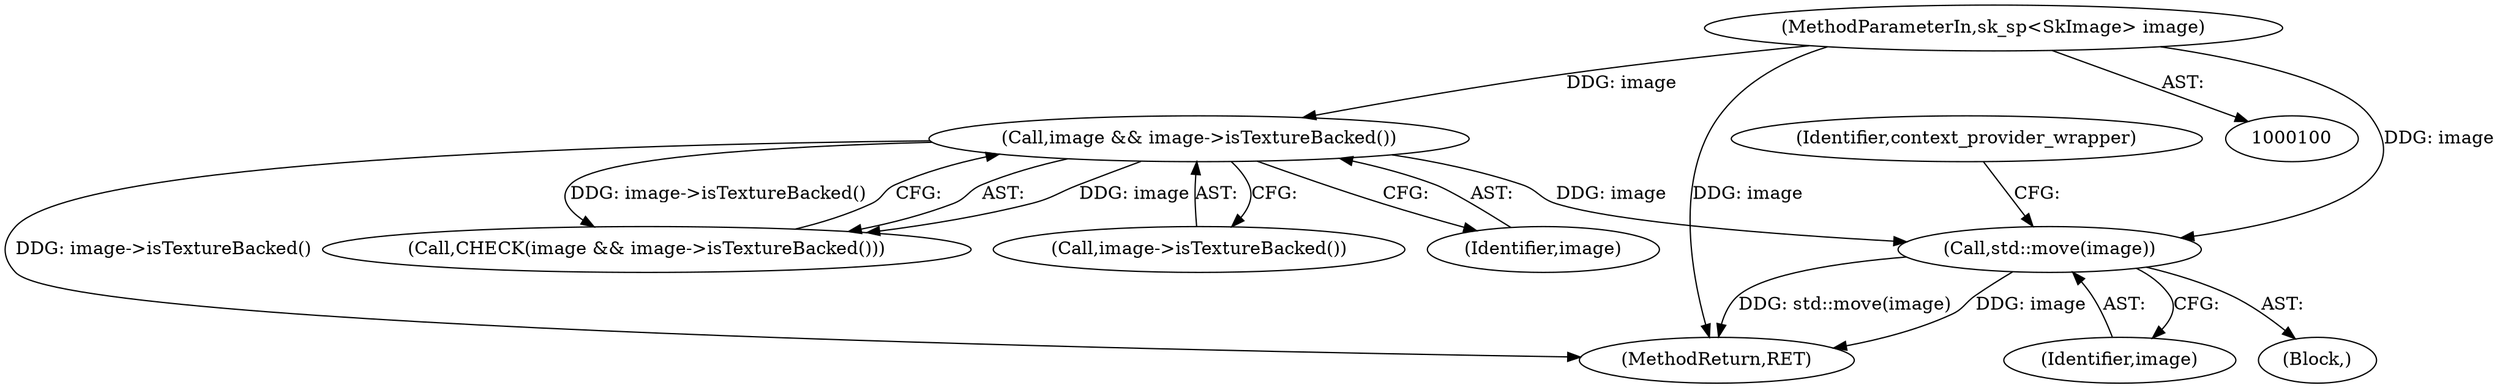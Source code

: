 digraph "0_Chrome_78d89fe556cb5dabbc47b4967cdf55e607e29580_0@API" {
"1000115" [label="(Call,std::move(image))"];
"1000105" [label="(Call,image && image->isTextureBacked())"];
"1000101" [label="(MethodParameterIn,sk_sp<SkImage> image)"];
"1000101" [label="(MethodParameterIn,sk_sp<SkImage> image)"];
"1000115" [label="(Call,std::move(image))"];
"1000118" [label="(Identifier,context_provider_wrapper)"];
"1000119" [label="(MethodReturn,RET)"];
"1000104" [label="(Call,CHECK(image && image->isTextureBacked()))"];
"1000105" [label="(Call,image && image->isTextureBacked())"];
"1000106" [label="(Identifier,image)"];
"1000116" [label="(Identifier,image)"];
"1000114" [label="(Block,)"];
"1000107" [label="(Call,image->isTextureBacked())"];
"1000115" -> "1000114"  [label="AST: "];
"1000115" -> "1000116"  [label="CFG: "];
"1000116" -> "1000115"  [label="AST: "];
"1000118" -> "1000115"  [label="CFG: "];
"1000115" -> "1000119"  [label="DDG: std::move(image)"];
"1000115" -> "1000119"  [label="DDG: image"];
"1000105" -> "1000115"  [label="DDG: image"];
"1000101" -> "1000115"  [label="DDG: image"];
"1000105" -> "1000104"  [label="AST: "];
"1000105" -> "1000106"  [label="CFG: "];
"1000105" -> "1000107"  [label="CFG: "];
"1000106" -> "1000105"  [label="AST: "];
"1000107" -> "1000105"  [label="AST: "];
"1000104" -> "1000105"  [label="CFG: "];
"1000105" -> "1000119"  [label="DDG: image->isTextureBacked()"];
"1000105" -> "1000104"  [label="DDG: image"];
"1000105" -> "1000104"  [label="DDG: image->isTextureBacked()"];
"1000101" -> "1000105"  [label="DDG: image"];
"1000101" -> "1000100"  [label="AST: "];
"1000101" -> "1000119"  [label="DDG: image"];
}
